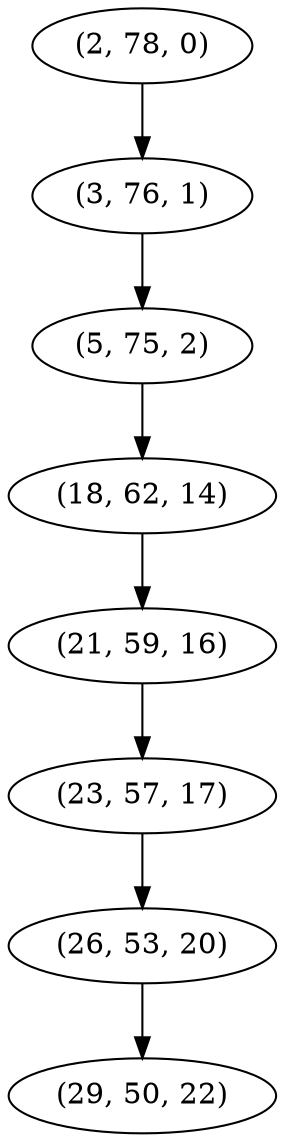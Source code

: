 digraph tree {
    "(2, 78, 0)";
    "(3, 76, 1)";
    "(5, 75, 2)";
    "(18, 62, 14)";
    "(21, 59, 16)";
    "(23, 57, 17)";
    "(26, 53, 20)";
    "(29, 50, 22)";
    "(2, 78, 0)" -> "(3, 76, 1)";
    "(3, 76, 1)" -> "(5, 75, 2)";
    "(5, 75, 2)" -> "(18, 62, 14)";
    "(18, 62, 14)" -> "(21, 59, 16)";
    "(21, 59, 16)" -> "(23, 57, 17)";
    "(23, 57, 17)" -> "(26, 53, 20)";
    "(26, 53, 20)" -> "(29, 50, 22)";
}
